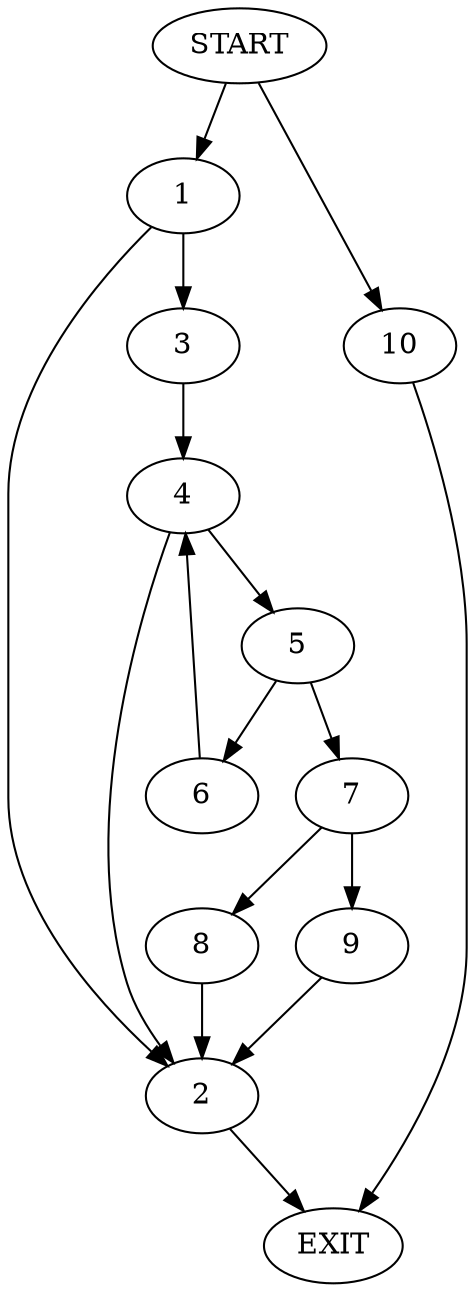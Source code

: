 digraph {
0 [label="START"]
11 [label="EXIT"]
0 -> 1
1 -> 2
1 -> 3
2 -> 11
3 -> 4
4 -> 2
4 -> 5
5 -> 6
5 -> 7
6 -> 4
7 -> 8
7 -> 9
9 -> 2
8 -> 2
0 -> 10
10 -> 11
}
